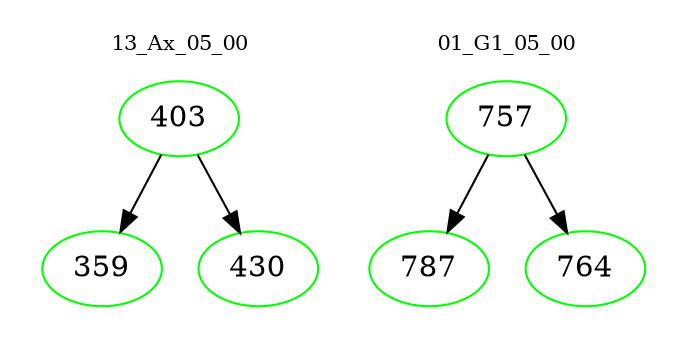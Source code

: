 digraph{
subgraph cluster_0 {
color = white
label = "13_Ax_05_00";
fontsize=10;
T0_403 [label="403", color="green"]
T0_403 -> T0_359 [color="black"]
T0_359 [label="359", color="green"]
T0_403 -> T0_430 [color="black"]
T0_430 [label="430", color="green"]
}
subgraph cluster_1 {
color = white
label = "01_G1_05_00";
fontsize=10;
T1_757 [label="757", color="green"]
T1_757 -> T1_787 [color="black"]
T1_787 [label="787", color="green"]
T1_757 -> T1_764 [color="black"]
T1_764 [label="764", color="green"]
}
}

